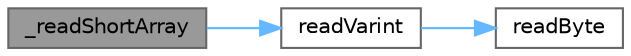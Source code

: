 digraph "_readShortArray"
{
 // LATEX_PDF_SIZE
  bgcolor="transparent";
  edge [fontname=Helvetica,fontsize=10,labelfontname=Helvetica,labelfontsize=10];
  node [fontname=Helvetica,fontsize=10,shape=box,height=0.2,width=0.4];
  rankdir="LR";
  Node1 [id="Node000001",label="_readShortArray",height=0.2,width=0.4,color="gray40", fillcolor="grey60", style="filled", fontcolor="black",tooltip=" "];
  Node1 -> Node2 [id="edge3_Node000001_Node000002",color="steelblue1",style="solid",tooltip=" "];
  Node2 [id="Node000002",label="readVarint",height=0.2,width=0.4,color="grey40", fillcolor="white", style="filled",URL="$_skeleton_binary_8c.html#a84db4658f0ca6899551eb39ad418c5ca",tooltip=" "];
  Node2 -> Node3 [id="edge4_Node000002_Node000003",color="steelblue1",style="solid",tooltip=" "];
  Node3 [id="Node000003",label="readByte",height=0.2,width=0.4,color="grey40", fillcolor="white", style="filled",URL="$_skeleton_binary_8c.html#a3305c7afe5c82312ee18c6de6ade70be",tooltip=" "];
}
